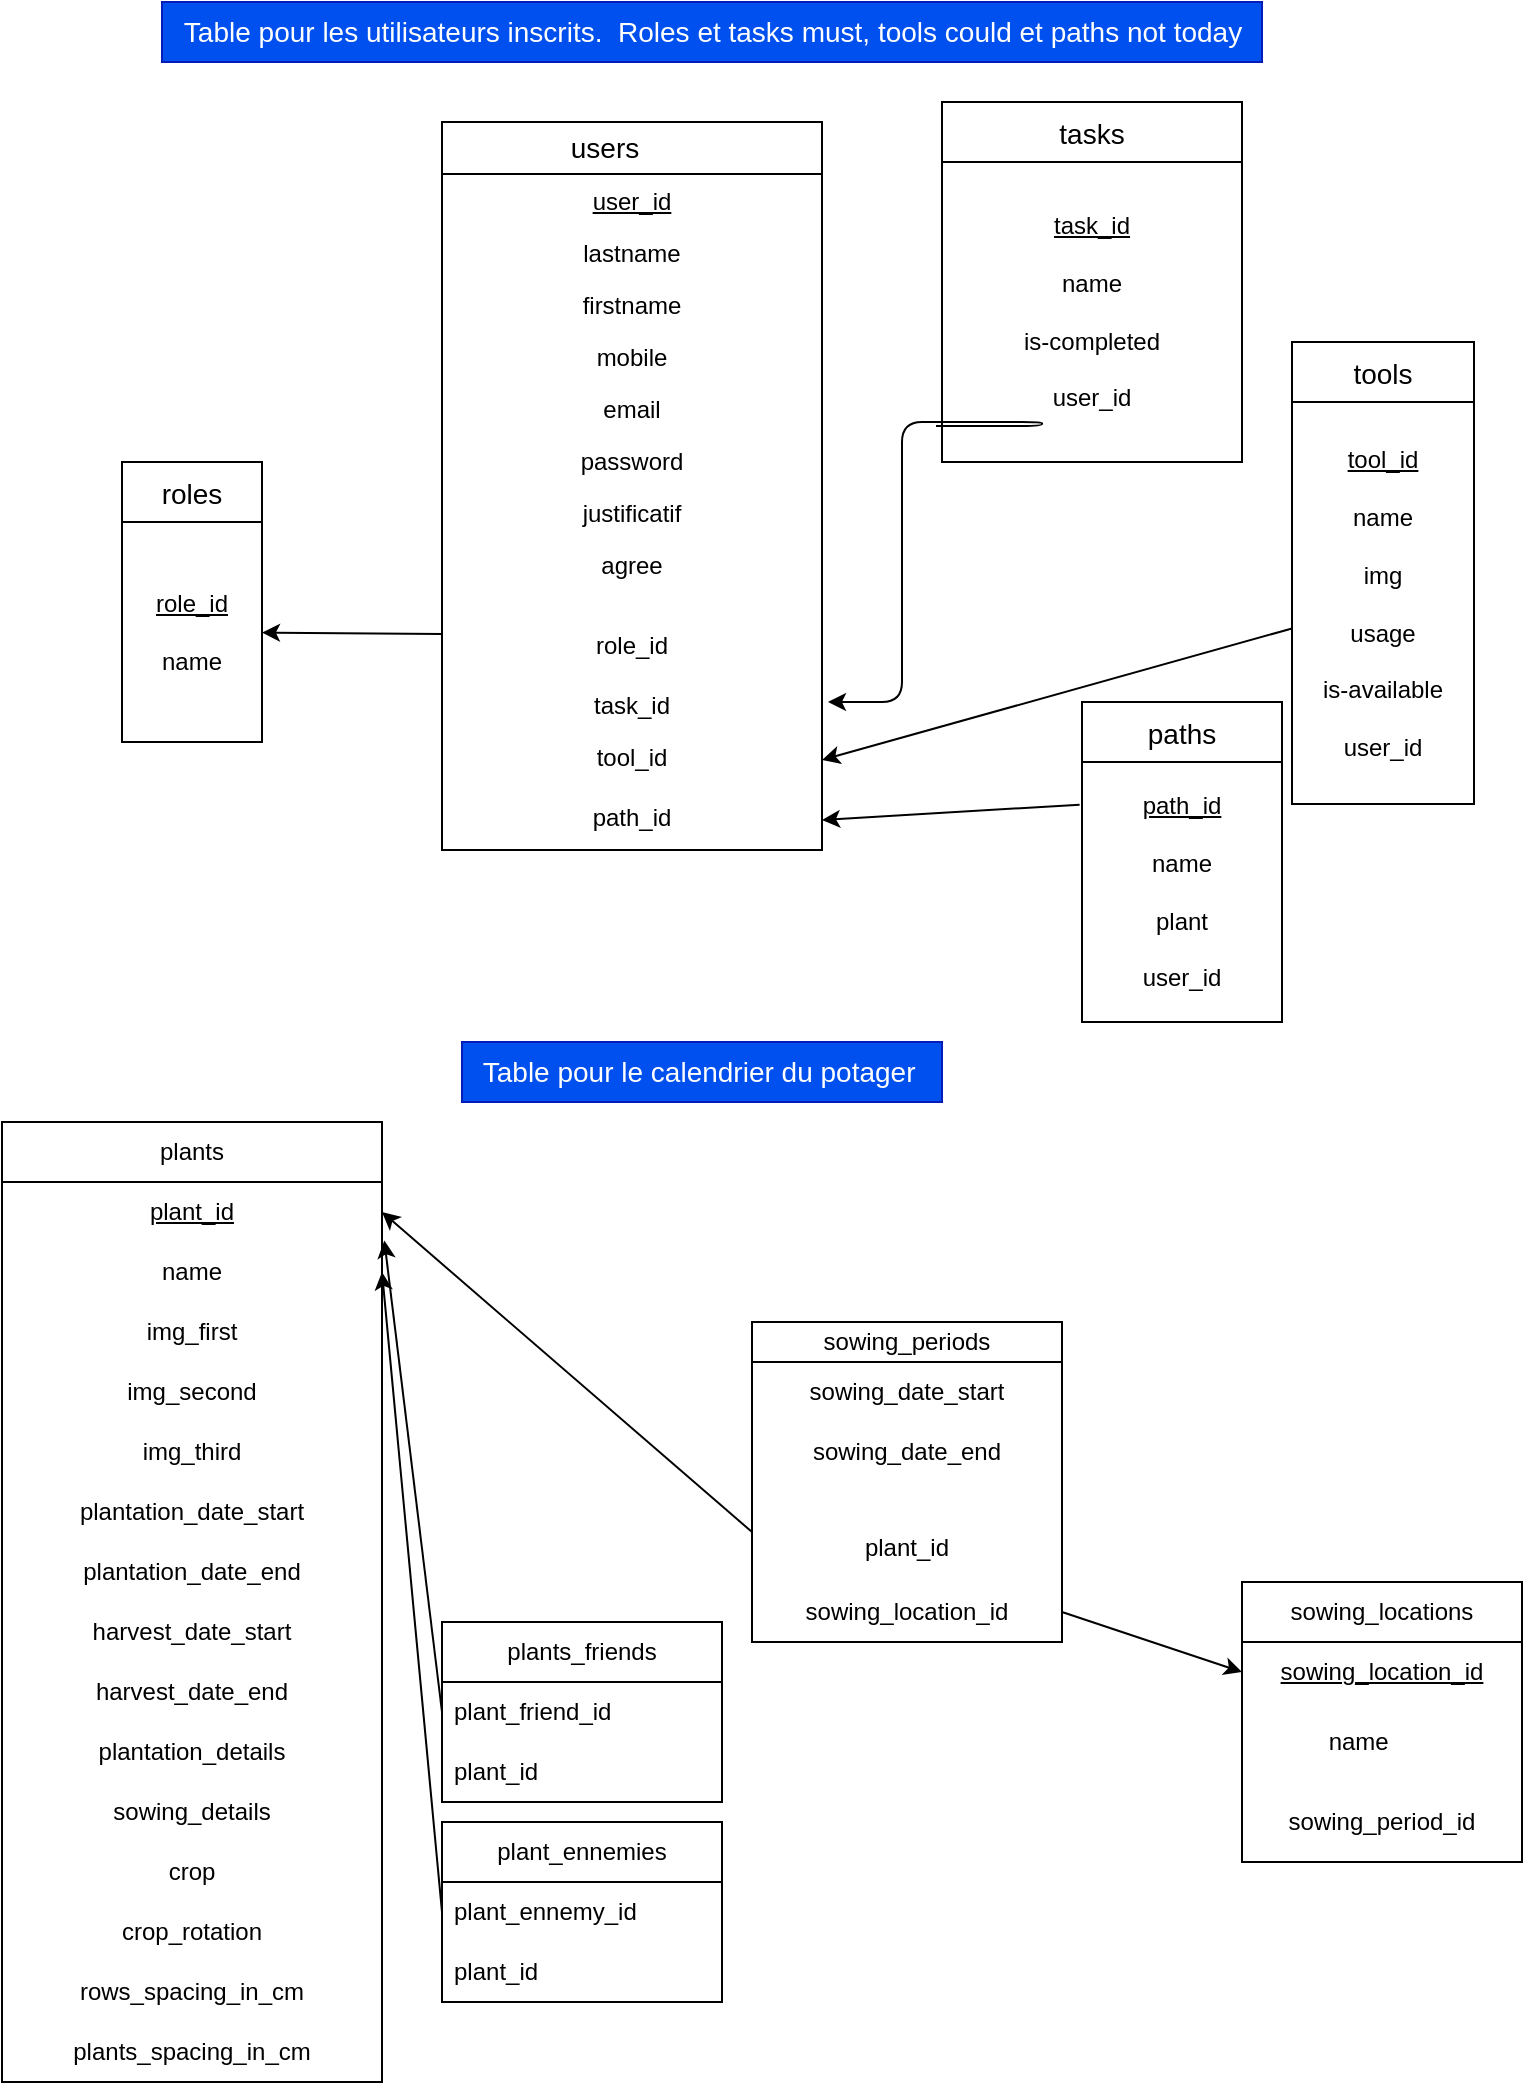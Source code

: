 <mxfile>
    <diagram id="2PH_n5JoAHqHP3fnnZ8J" name="Page-1">
        <mxGraphModel dx="1072" dy="3863" grid="1" gridSize="10" guides="1" tooltips="1" connect="1" arrows="1" fold="1" page="1" pageScale="1" pageWidth="850" pageHeight="1100" math="0" shadow="0">
            <root>
                <mxCell id="0"/>
                <mxCell id="1" parent="0"/>
                <mxCell id="19" value="roles" style="shape=table;startSize=30;container=1;collapsible=0;childLayout=tableLayout;fontSize=14;" parent="1" vertex="1">
                    <mxGeometry x="110" y="-3040" width="70" height="140" as="geometry"/>
                </mxCell>
                <mxCell id="20" value="" style="shape=tableRow;horizontal=0;startSize=0;swimlaneHead=0;swimlaneBody=0;top=0;left=0;bottom=0;right=0;collapsible=0;dropTarget=0;fillColor=none;points=[[0,0.5],[1,0.5]];portConstraint=eastwest;" parent="19" vertex="1">
                    <mxGeometry y="30" width="70" height="110" as="geometry"/>
                </mxCell>
                <mxCell id="21" value="&lt;u&gt;role_id&lt;br&gt;&lt;/u&gt;&lt;br&gt;name&lt;br&gt;" style="shape=partialRectangle;html=1;whiteSpace=wrap;connectable=0;overflow=hidden;fillColor=none;top=0;left=0;bottom=0;right=0;pointerEvents=1;" parent="20" vertex="1">
                    <mxGeometry width="70" height="110" as="geometry">
                        <mxRectangle width="70" height="110" as="alternateBounds"/>
                    </mxGeometry>
                </mxCell>
                <mxCell id="25" value="tasks" style="shape=table;startSize=30;container=1;collapsible=0;childLayout=tableLayout;fontSize=14;" parent="1" vertex="1">
                    <mxGeometry x="520" y="-3220" width="150" height="180" as="geometry"/>
                </mxCell>
                <mxCell id="26" value="" style="shape=tableRow;horizontal=0;startSize=0;swimlaneHead=0;swimlaneBody=0;top=0;left=0;bottom=0;right=0;collapsible=0;dropTarget=0;fillColor=none;points=[[0,0.5],[1,0.5]];portConstraint=eastwest;" parent="25" vertex="1">
                    <mxGeometry y="30" width="150" height="150" as="geometry"/>
                </mxCell>
                <mxCell id="27" value="&lt;u&gt;task_id&lt;/u&gt;&lt;br&gt;&lt;br&gt;name&lt;br&gt;&lt;br&gt;is-completed&lt;br&gt;&lt;br&gt;user_id" style="shape=partialRectangle;html=1;whiteSpace=wrap;connectable=0;overflow=hidden;fillColor=none;top=0;left=0;bottom=0;right=0;pointerEvents=1;" parent="26" vertex="1">
                    <mxGeometry width="150" height="150" as="geometry">
                        <mxRectangle width="150" height="150" as="alternateBounds"/>
                    </mxGeometry>
                </mxCell>
                <mxCell id="30" value="tools" style="shape=table;startSize=30;container=1;collapsible=0;childLayout=tableLayout;fillColor=none;fontSize=14;" parent="1" vertex="1">
                    <mxGeometry x="695" y="-3100" width="91" height="231" as="geometry"/>
                </mxCell>
                <mxCell id="31" value="" style="shape=tableRow;horizontal=0;startSize=0;swimlaneHead=0;swimlaneBody=0;top=0;left=0;bottom=0;right=0;collapsible=0;dropTarget=0;fillColor=none;points=[[0,0.5],[1,0.5]];portConstraint=eastwest;" parent="30" vertex="1">
                    <mxGeometry y="30" width="91" height="201" as="geometry"/>
                </mxCell>
                <mxCell id="32" value="&lt;u&gt;tool_id&lt;/u&gt;&lt;br&gt;&lt;br&gt;name&lt;br&gt;&lt;br&gt;img&lt;br&gt;&lt;br&gt;usage&lt;br&gt;&lt;br&gt;is-available&lt;br&gt;&lt;br&gt;user_id" style="shape=partialRectangle;html=1;whiteSpace=wrap;connectable=0;overflow=hidden;fillColor=none;top=0;left=0;bottom=0;right=0;pointerEvents=1;" parent="31" vertex="1">
                    <mxGeometry width="91" height="201" as="geometry">
                        <mxRectangle width="91" height="201" as="alternateBounds"/>
                    </mxGeometry>
                </mxCell>
                <mxCell id="33" value="paths" style="shape=table;startSize=30;container=1;collapsible=0;childLayout=tableLayout;fillColor=none;fontSize=14;" parent="1" vertex="1">
                    <mxGeometry x="590" y="-2920" width="100" height="160" as="geometry"/>
                </mxCell>
                <mxCell id="34" value="" style="shape=tableRow;horizontal=0;startSize=0;swimlaneHead=0;swimlaneBody=0;top=0;left=0;bottom=0;right=0;collapsible=0;dropTarget=0;fillColor=none;points=[[0,0.5],[1,0.5]];portConstraint=eastwest;" parent="33" vertex="1">
                    <mxGeometry y="30" width="100" height="130" as="geometry"/>
                </mxCell>
                <mxCell id="35" value="&lt;u&gt;path_id&lt;br&gt;&lt;/u&gt;&lt;br&gt;name&lt;br&gt;&lt;br&gt;plant&lt;br&gt;&lt;br&gt;user_id" style="shape=partialRectangle;html=1;whiteSpace=wrap;connectable=0;overflow=hidden;fillColor=none;top=0;left=0;bottom=0;right=0;pointerEvents=1;" parent="34" vertex="1">
                    <mxGeometry width="100" height="130" as="geometry">
                        <mxRectangle width="100" height="130" as="alternateBounds"/>
                    </mxGeometry>
                </mxCell>
                <mxCell id="37" style="edgeStyle=orthogonalEdgeStyle;html=1;" parent="1" edge="1">
                    <mxGeometry relative="1" as="geometry">
                        <mxPoint x="463" y="-2920" as="targetPoint"/>
                        <Array as="points">
                            <mxPoint x="570" y="-3058"/>
                            <mxPoint x="570" y="-3060"/>
                            <mxPoint x="500" y="-3060"/>
                            <mxPoint x="500" y="-2920"/>
                            <mxPoint x="463" y="-2920"/>
                        </Array>
                        <mxPoint x="517" y="-3058" as="sourcePoint"/>
                    </mxGeometry>
                </mxCell>
                <mxCell id="54" value="Table pour les utilisateurs inscrits.&amp;nbsp; Roles et tasks must, tools could et paths not today" style="text;html=1;align=center;verticalAlign=middle;resizable=0;points=[];autosize=1;strokeColor=#001DBC;fillColor=#0050ef;fontColor=#ffffff;fontSize=14;" parent="1" vertex="1">
                    <mxGeometry x="130" y="-3270" width="550" height="30" as="geometry"/>
                </mxCell>
                <mxCell id="57" value="Table pour le calendrier du potager&amp;nbsp;" style="text;html=1;align=center;verticalAlign=middle;resizable=0;points=[];autosize=1;strokeColor=#001DBC;fillColor=#0050ef;fontSize=14;fontColor=#ffffff;" parent="1" vertex="1">
                    <mxGeometry x="280" y="-2750" width="240" height="30" as="geometry"/>
                </mxCell>
                <mxCell id="60" value="plants" style="swimlane;fontStyle=0;childLayout=stackLayout;horizontal=1;startSize=30;horizontalStack=0;resizeParent=1;resizeParentMax=0;resizeLast=0;collapsible=1;marginBottom=0;whiteSpace=wrap;html=1;align=center;" parent="1" vertex="1">
                    <mxGeometry x="50" y="-2710" width="190" height="480" as="geometry"/>
                </mxCell>
                <mxCell id="61" value="&lt;u&gt;plant_id&lt;/u&gt;" style="text;strokeColor=none;fillColor=none;align=center;verticalAlign=middle;spacingLeft=4;spacingRight=4;overflow=hidden;points=[[0,0.5],[1,0.5]];portConstraint=eastwest;rotatable=0;whiteSpace=wrap;html=1;" parent="60" vertex="1">
                    <mxGeometry y="30" width="190" height="30" as="geometry"/>
                </mxCell>
                <mxCell id="62" value="name" style="text;strokeColor=none;fillColor=none;align=center;verticalAlign=middle;spacingLeft=4;spacingRight=4;overflow=hidden;points=[[0,0.5],[1,0.5]];portConstraint=eastwest;rotatable=0;whiteSpace=wrap;html=1;" parent="60" vertex="1">
                    <mxGeometry y="60" width="190" height="30" as="geometry"/>
                </mxCell>
                <mxCell id="63" value="img_first" style="text;strokeColor=none;fillColor=none;align=center;verticalAlign=middle;spacingLeft=4;spacingRight=4;overflow=hidden;points=[[0,0.5],[1,0.5]];portConstraint=eastwest;rotatable=0;whiteSpace=wrap;html=1;" parent="60" vertex="1">
                    <mxGeometry y="90" width="190" height="30" as="geometry"/>
                </mxCell>
                <mxCell id="160" value="img_second" style="text;strokeColor=none;fillColor=none;align=center;verticalAlign=middle;spacingLeft=4;spacingRight=4;overflow=hidden;points=[[0,0.5],[1,0.5]];portConstraint=eastwest;rotatable=0;whiteSpace=wrap;html=1;" vertex="1" parent="60">
                    <mxGeometry y="120" width="190" height="30" as="geometry"/>
                </mxCell>
                <mxCell id="161" value="img_third" style="text;strokeColor=none;fillColor=none;align=center;verticalAlign=middle;spacingLeft=4;spacingRight=4;overflow=hidden;points=[[0,0.5],[1,0.5]];portConstraint=eastwest;rotatable=0;whiteSpace=wrap;html=1;" vertex="1" parent="60">
                    <mxGeometry y="150" width="190" height="30" as="geometry"/>
                </mxCell>
                <mxCell id="64" value="plantation_date_start" style="text;strokeColor=none;fillColor=none;align=center;verticalAlign=middle;spacingLeft=4;spacingRight=4;overflow=hidden;points=[[0,0.5],[1,0.5]];portConstraint=eastwest;rotatable=0;whiteSpace=wrap;html=1;" parent="60" vertex="1">
                    <mxGeometry y="180" width="190" height="30" as="geometry"/>
                </mxCell>
                <mxCell id="65" value="plantation_date_end" style="text;strokeColor=none;fillColor=none;align=center;verticalAlign=middle;spacingLeft=4;spacingRight=4;overflow=hidden;points=[[0,0.5],[1,0.5]];portConstraint=eastwest;rotatable=0;whiteSpace=wrap;html=1;" parent="60" vertex="1">
                    <mxGeometry y="210" width="190" height="30" as="geometry"/>
                </mxCell>
                <mxCell id="66" value="harvest_date_start" style="text;strokeColor=none;fillColor=none;align=center;verticalAlign=middle;spacingLeft=4;spacingRight=4;overflow=hidden;points=[[0,0.5],[1,0.5]];portConstraint=eastwest;rotatable=0;whiteSpace=wrap;html=1;" parent="60" vertex="1">
                    <mxGeometry y="240" width="190" height="30" as="geometry"/>
                </mxCell>
                <mxCell id="80" value="harvest_date_end" style="text;strokeColor=none;fillColor=none;align=center;verticalAlign=middle;spacingLeft=4;spacingRight=4;overflow=hidden;points=[[0,0.5],[1,0.5]];portConstraint=eastwest;rotatable=0;whiteSpace=wrap;html=1;" parent="60" vertex="1">
                    <mxGeometry y="270" width="190" height="30" as="geometry"/>
                </mxCell>
                <mxCell id="74" value="plantation_details" style="text;strokeColor=none;fillColor=none;align=center;verticalAlign=middle;spacingLeft=4;spacingRight=4;overflow=hidden;points=[[0,0.5],[1,0.5]];portConstraint=eastwest;rotatable=0;whiteSpace=wrap;html=1;" parent="60" vertex="1">
                    <mxGeometry y="300" width="190" height="30" as="geometry"/>
                </mxCell>
                <mxCell id="75" value="sowing_details" style="text;strokeColor=none;fillColor=none;align=center;verticalAlign=middle;spacingLeft=4;spacingRight=4;overflow=hidden;points=[[0,0.5],[1,0.5]];portConstraint=eastwest;rotatable=0;whiteSpace=wrap;html=1;" parent="60" vertex="1">
                    <mxGeometry y="330" width="190" height="30" as="geometry"/>
                </mxCell>
                <mxCell id="142" value="crop" style="text;strokeColor=none;fillColor=none;align=center;verticalAlign=middle;spacingLeft=4;spacingRight=4;overflow=hidden;points=[[0,0.5],[1,0.5]];portConstraint=eastwest;rotatable=0;whiteSpace=wrap;html=1;" parent="60" vertex="1">
                    <mxGeometry y="360" width="190" height="30" as="geometry"/>
                </mxCell>
                <mxCell id="143" value="crop_rotation" style="text;strokeColor=none;fillColor=none;align=center;verticalAlign=middle;spacingLeft=4;spacingRight=4;overflow=hidden;points=[[0,0.5],[1,0.5]];portConstraint=eastwest;rotatable=0;whiteSpace=wrap;html=1;" parent="60" vertex="1">
                    <mxGeometry y="390" width="190" height="30" as="geometry"/>
                </mxCell>
                <mxCell id="141" value="rows_spacing_in_cm" style="text;strokeColor=none;fillColor=none;align=center;verticalAlign=middle;spacingLeft=4;spacingRight=4;overflow=hidden;points=[[0,0.5],[1,0.5]];portConstraint=eastwest;rotatable=0;whiteSpace=wrap;html=1;" parent="60" vertex="1">
                    <mxGeometry y="420" width="190" height="30" as="geometry"/>
                </mxCell>
                <mxCell id="158" value="plants_spacing_in_cm" style="text;strokeColor=none;fillColor=none;align=center;verticalAlign=middle;spacingLeft=4;spacingRight=4;overflow=hidden;points=[[0,0.5],[1,0.5]];portConstraint=eastwest;rotatable=0;whiteSpace=wrap;html=1;" parent="60" vertex="1">
                    <mxGeometry y="450" width="190" height="30" as="geometry"/>
                </mxCell>
                <mxCell id="68" value="sowing_periods" style="swimlane;fontStyle=0;childLayout=stackLayout;horizontal=1;startSize=20;horizontalStack=0;resizeParent=1;resizeParentMax=0;resizeLast=0;collapsible=1;marginBottom=0;whiteSpace=wrap;html=1;" parent="1" vertex="1">
                    <mxGeometry x="425" y="-2610" width="155" height="160" as="geometry"/>
                </mxCell>
                <mxCell id="102" value="sowing_date_start" style="text;strokeColor=none;fillColor=none;align=center;verticalAlign=middle;spacingLeft=4;spacingRight=4;overflow=hidden;points=[[0,0.5],[1,0.5]];portConstraint=eastwest;rotatable=0;whiteSpace=wrap;html=1;" parent="68" vertex="1">
                    <mxGeometry y="20" width="155" height="30" as="geometry"/>
                </mxCell>
                <mxCell id="71" value="sowing_date_end" style="text;strokeColor=none;fillColor=none;align=center;verticalAlign=middle;spacingLeft=4;spacingRight=4;overflow=hidden;points=[[0,0.5],[1,0.5]];portConstraint=eastwest;rotatable=0;whiteSpace=wrap;html=1;" parent="68" vertex="1">
                    <mxGeometry y="50" width="155" height="30" as="geometry"/>
                </mxCell>
                <mxCell id="78" value="&lt;br&gt;plant_id" style="text;strokeColor=none;fillColor=none;align=center;verticalAlign=middle;spacingLeft=4;spacingRight=4;overflow=hidden;points=[[0,0.5],[1,0.5]];portConstraint=eastwest;rotatable=0;whiteSpace=wrap;html=1;" parent="68" vertex="1">
                    <mxGeometry y="80" width="155" height="50" as="geometry"/>
                </mxCell>
                <mxCell id="101" value="sowing_location_id" style="text;strokeColor=none;fillColor=none;align=center;verticalAlign=middle;spacingLeft=4;spacingRight=4;overflow=hidden;points=[[0,0.5],[1,0.5]];portConstraint=eastwest;rotatable=0;whiteSpace=wrap;html=1;" parent="68" vertex="1">
                    <mxGeometry y="130" width="155" height="30" as="geometry"/>
                </mxCell>
                <mxCell id="81" value="sowing_locations" style="swimlane;fontStyle=0;childLayout=stackLayout;horizontal=1;startSize=30;horizontalStack=0;resizeParent=1;resizeParentMax=0;resizeLast=0;collapsible=1;marginBottom=0;whiteSpace=wrap;html=1;" parent="1" vertex="1">
                    <mxGeometry x="670" y="-2480" width="140" height="140" as="geometry"/>
                </mxCell>
                <mxCell id="82" value="&lt;u&gt;sowing_location_id&lt;/u&gt;" style="text;strokeColor=none;fillColor=none;align=center;verticalAlign=middle;spacingLeft=4;spacingRight=4;overflow=hidden;points=[[0,0.5],[1,0.5]];portConstraint=eastwest;rotatable=0;whiteSpace=wrap;html=1;" parent="81" vertex="1">
                    <mxGeometry y="30" width="140" height="30" as="geometry"/>
                </mxCell>
                <mxCell id="83" value="name&lt;span style=&quot;white-space: pre;&quot;&gt;&#9;&lt;/span&gt;" style="text;strokeColor=none;fillColor=none;align=center;verticalAlign=middle;spacingLeft=4;spacingRight=4;overflow=hidden;points=[[0,0.5],[1,0.5]];portConstraint=eastwest;rotatable=0;whiteSpace=wrap;html=1;" parent="81" vertex="1">
                    <mxGeometry y="60" width="140" height="40" as="geometry"/>
                </mxCell>
                <mxCell id="140" value="sowing_period_id" style="text;strokeColor=none;fillColor=none;align=center;verticalAlign=middle;spacingLeft=4;spacingRight=4;overflow=hidden;points=[[0,0.5],[1,0.5]];portConstraint=eastwest;rotatable=0;whiteSpace=wrap;html=1;" parent="81" vertex="1">
                    <mxGeometry y="100" width="140" height="40" as="geometry"/>
                </mxCell>
                <mxCell id="85" value="&lt;font style=&quot;font-size: 14px;&quot;&gt;users&lt;span style=&quot;white-space: pre;&quot;&gt;&#9;&lt;/span&gt;&lt;/font&gt;" style="swimlane;fontStyle=0;childLayout=stackLayout;horizontal=1;startSize=26;fillColor=none;horizontalStack=0;resizeParent=1;resizeParentMax=0;resizeLast=0;collapsible=1;marginBottom=0;html=1;" parent="1" vertex="1">
                    <mxGeometry x="270" y="-3210" width="190" height="364" as="geometry"/>
                </mxCell>
                <mxCell id="88" value="&lt;u&gt;user_id&lt;/u&gt;" style="text;strokeColor=none;fillColor=none;align=center;verticalAlign=top;spacingLeft=4;spacingRight=4;overflow=hidden;rotatable=0;points=[[0,0.5],[1,0.5]];portConstraint=eastwest;whiteSpace=wrap;html=1;" parent="85" vertex="1">
                    <mxGeometry y="26" width="190" height="26" as="geometry"/>
                </mxCell>
                <mxCell id="86" value="lastname" style="text;strokeColor=none;fillColor=none;align=center;verticalAlign=top;spacingLeft=4;spacingRight=4;overflow=hidden;rotatable=0;points=[[0,0.5],[1,0.5]];portConstraint=eastwest;whiteSpace=wrap;html=1;" parent="85" vertex="1">
                    <mxGeometry y="52" width="190" height="26" as="geometry"/>
                </mxCell>
                <mxCell id="87" value="firstname" style="text;strokeColor=none;fillColor=none;align=center;verticalAlign=top;spacingLeft=4;spacingRight=4;overflow=hidden;rotatable=0;points=[[0,0.5],[1,0.5]];portConstraint=eastwest;whiteSpace=wrap;html=1;" parent="85" vertex="1">
                    <mxGeometry y="78" width="190" height="26" as="geometry"/>
                </mxCell>
                <mxCell id="90" value="mobile" style="text;strokeColor=none;fillColor=none;align=center;verticalAlign=top;spacingLeft=4;spacingRight=4;overflow=hidden;rotatable=0;points=[[0,0.5],[1,0.5]];portConstraint=eastwest;whiteSpace=wrap;html=1;" parent="85" vertex="1">
                    <mxGeometry y="104" width="190" height="26" as="geometry"/>
                </mxCell>
                <mxCell id="91" value="email" style="text;strokeColor=none;fillColor=none;align=center;verticalAlign=top;spacingLeft=4;spacingRight=4;overflow=hidden;rotatable=0;points=[[0,0.5],[1,0.5]];portConstraint=eastwest;whiteSpace=wrap;html=1;" parent="85" vertex="1">
                    <mxGeometry y="130" width="190" height="26" as="geometry"/>
                </mxCell>
                <mxCell id="92" value="password" style="text;strokeColor=none;fillColor=none;align=center;verticalAlign=top;spacingLeft=4;spacingRight=4;overflow=hidden;rotatable=0;points=[[0,0.5],[1,0.5]];portConstraint=eastwest;whiteSpace=wrap;html=1;" parent="85" vertex="1">
                    <mxGeometry y="156" width="190" height="26" as="geometry"/>
                </mxCell>
                <mxCell id="93" value="justificatif" style="text;strokeColor=none;fillColor=none;align=center;verticalAlign=top;spacingLeft=4;spacingRight=4;overflow=hidden;rotatable=0;points=[[0,0.5],[1,0.5]];portConstraint=eastwest;whiteSpace=wrap;html=1;" parent="85" vertex="1">
                    <mxGeometry y="182" width="190" height="26" as="geometry"/>
                </mxCell>
                <mxCell id="159" value="agree" style="text;strokeColor=none;fillColor=none;align=center;verticalAlign=top;spacingLeft=4;spacingRight=4;overflow=hidden;rotatable=0;points=[[0,0.5],[1,0.5]];portConstraint=eastwest;whiteSpace=wrap;html=1;" parent="85" vertex="1">
                    <mxGeometry y="208" width="190" height="26" as="geometry"/>
                </mxCell>
                <mxCell id="96" value="&lt;br&gt;role_id" style="text;strokeColor=none;fillColor=none;align=center;verticalAlign=top;spacingLeft=4;spacingRight=4;overflow=hidden;rotatable=0;points=[[0,0.5],[1,0.5]];portConstraint=eastwest;whiteSpace=wrap;html=1;" parent="85" vertex="1">
                    <mxGeometry y="234" width="190" height="44" as="geometry"/>
                </mxCell>
                <mxCell id="97" value="task_id" style="text;strokeColor=none;fillColor=none;align=center;verticalAlign=top;spacingLeft=4;spacingRight=4;overflow=hidden;rotatable=0;points=[[0,0.5],[1,0.5]];portConstraint=eastwest;whiteSpace=wrap;html=1;" parent="85" vertex="1">
                    <mxGeometry y="278" width="190" height="26" as="geometry"/>
                </mxCell>
                <mxCell id="105" value="tool_id" style="text;strokeColor=none;fillColor=none;align=center;verticalAlign=top;spacingLeft=4;spacingRight=4;overflow=hidden;rotatable=0;points=[[0,0.5],[1,0.5]];portConstraint=eastwest;whiteSpace=wrap;html=1;" parent="85" vertex="1">
                    <mxGeometry y="304" width="190" height="30" as="geometry"/>
                </mxCell>
                <mxCell id="98" value="path_id" style="text;strokeColor=none;fillColor=none;align=center;verticalAlign=top;spacingLeft=4;spacingRight=4;overflow=hidden;rotatable=0;points=[[0,0.5],[1,0.5]];portConstraint=eastwest;whiteSpace=wrap;html=1;" parent="85" vertex="1">
                    <mxGeometry y="334" width="190" height="30" as="geometry"/>
                </mxCell>
                <mxCell id="104" value="" style="edgeStyle=none;html=1;entryX=1;entryY=0.5;entryDx=0;entryDy=0;" parent="1" source="31" target="105" edge="1">
                    <mxGeometry relative="1" as="geometry">
                        <mxPoint x="460" y="-2897" as="targetPoint"/>
                    </mxGeometry>
                </mxCell>
                <mxCell id="107" style="edgeStyle=none;html=1;exitX=-0.012;exitY=0.164;exitDx=0;exitDy=0;exitPerimeter=0;entryX=1;entryY=0.5;entryDx=0;entryDy=0;" parent="1" source="34" target="98" edge="1">
                    <mxGeometry relative="1" as="geometry">
                        <mxPoint x="480" y="-2820" as="targetPoint"/>
                    </mxGeometry>
                </mxCell>
                <mxCell id="145" style="edgeStyle=none;html=1;exitX=0;exitY=0.5;exitDx=0;exitDy=0;" parent="1" source="96" target="20" edge="1">
                    <mxGeometry relative="1" as="geometry"/>
                </mxCell>
                <mxCell id="146" value="plants_friends" style="swimlane;fontStyle=0;childLayout=stackLayout;horizontal=1;startSize=30;horizontalStack=0;resizeParent=1;resizeParentMax=0;resizeLast=0;collapsible=1;marginBottom=0;whiteSpace=wrap;html=1;" parent="1" vertex="1">
                    <mxGeometry x="270" y="-2460" width="140" height="90" as="geometry"/>
                </mxCell>
                <mxCell id="147" value="plant_friend_id" style="text;strokeColor=none;fillColor=none;align=left;verticalAlign=middle;spacingLeft=4;spacingRight=4;overflow=hidden;points=[[0,0.5],[1,0.5]];portConstraint=eastwest;rotatable=0;whiteSpace=wrap;html=1;" parent="146" vertex="1">
                    <mxGeometry y="30" width="140" height="30" as="geometry"/>
                </mxCell>
                <mxCell id="149" value="plant_id" style="text;strokeColor=none;fillColor=none;align=left;verticalAlign=middle;spacingLeft=4;spacingRight=4;overflow=hidden;points=[[0,0.5],[1,0.5]];portConstraint=eastwest;rotatable=0;whiteSpace=wrap;html=1;" parent="146" vertex="1">
                    <mxGeometry y="60" width="140" height="30" as="geometry"/>
                </mxCell>
                <mxCell id="150" value="plant_ennemies" style="swimlane;fontStyle=0;childLayout=stackLayout;horizontal=1;startSize=30;horizontalStack=0;resizeParent=1;resizeParentMax=0;resizeLast=0;collapsible=1;marginBottom=0;whiteSpace=wrap;html=1;" parent="1" vertex="1">
                    <mxGeometry x="270" y="-2360" width="140" height="90" as="geometry"/>
                </mxCell>
                <mxCell id="151" value="plant_ennemy_id" style="text;strokeColor=none;fillColor=none;align=left;verticalAlign=middle;spacingLeft=4;spacingRight=4;overflow=hidden;points=[[0,0.5],[1,0.5]];portConstraint=eastwest;rotatable=0;whiteSpace=wrap;html=1;" parent="150" vertex="1">
                    <mxGeometry y="30" width="140" height="30" as="geometry"/>
                </mxCell>
                <mxCell id="153" value="plant_id" style="text;strokeColor=none;fillColor=none;align=left;verticalAlign=middle;spacingLeft=4;spacingRight=4;overflow=hidden;points=[[0,0.5],[1,0.5]];portConstraint=eastwest;rotatable=0;whiteSpace=wrap;html=1;" parent="150" vertex="1">
                    <mxGeometry y="60" width="140" height="30" as="geometry"/>
                </mxCell>
                <mxCell id="154" style="edgeStyle=none;html=1;exitX=0;exitY=0.5;exitDx=0;exitDy=0;entryX=1.006;entryY=0.973;entryDx=0;entryDy=0;entryPerimeter=0;" parent="1" source="147" target="61" edge="1">
                    <mxGeometry relative="1" as="geometry"/>
                </mxCell>
                <mxCell id="155" style="edgeStyle=none;html=1;exitX=0;exitY=0.5;exitDx=0;exitDy=0;entryX=1;entryY=0.5;entryDx=0;entryDy=0;" parent="1" source="151" target="62" edge="1">
                    <mxGeometry relative="1" as="geometry"/>
                </mxCell>
                <mxCell id="156" style="edgeStyle=none;html=1;exitX=0;exitY=0.5;exitDx=0;exitDy=0;entryX=1;entryY=0.5;entryDx=0;entryDy=0;" parent="1" source="78" target="61" edge="1">
                    <mxGeometry relative="1" as="geometry"/>
                </mxCell>
                <mxCell id="157" style="edgeStyle=none;html=1;exitX=1;exitY=0.5;exitDx=0;exitDy=0;entryX=0;entryY=0.5;entryDx=0;entryDy=0;" parent="1" source="101" target="82" edge="1">
                    <mxGeometry relative="1" as="geometry"/>
                </mxCell>
            </root>
        </mxGraphModel>
    </diagram>
</mxfile>